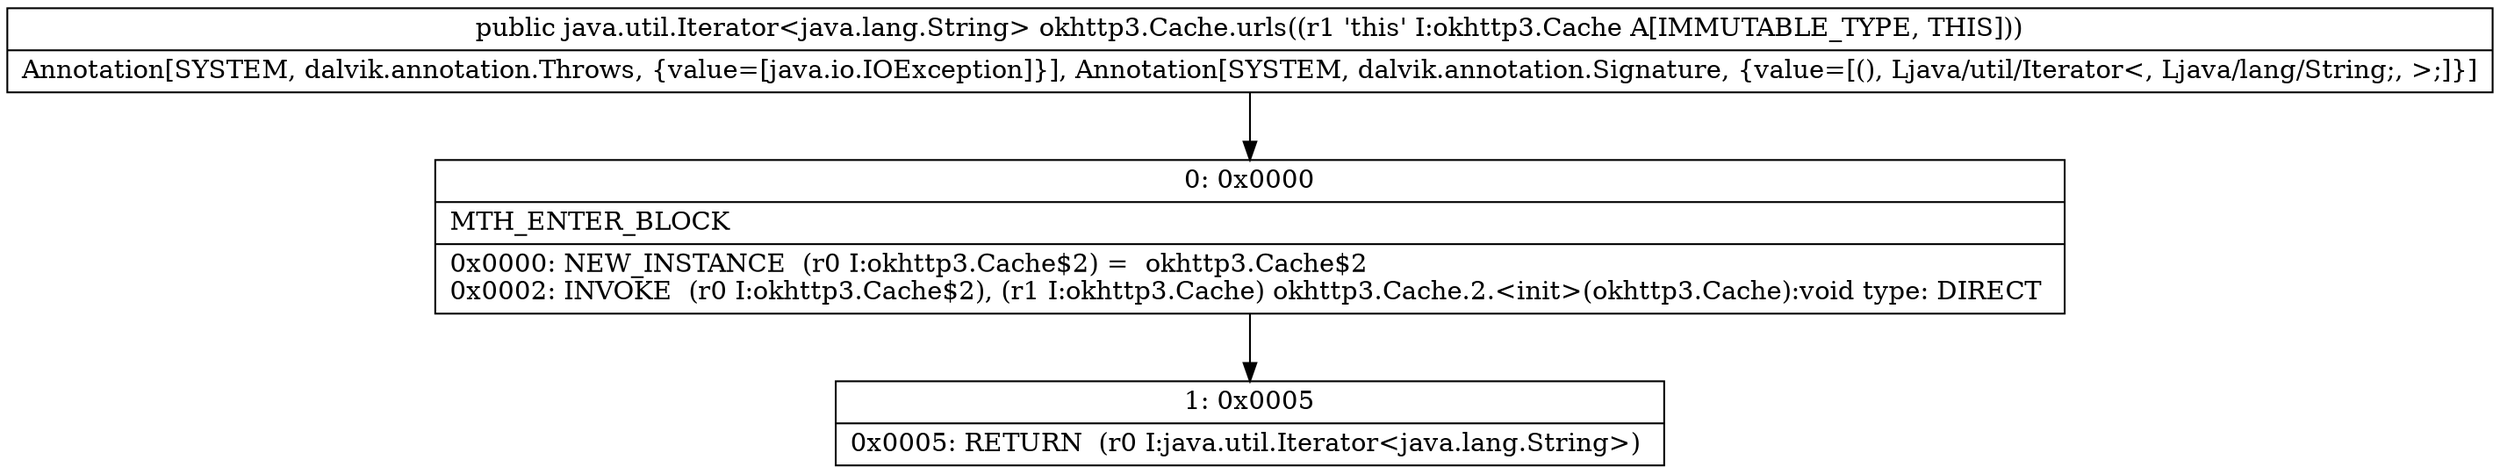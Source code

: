 digraph "CFG forokhttp3.Cache.urls()Ljava\/util\/Iterator;" {
Node_0 [shape=record,label="{0\:\ 0x0000|MTH_ENTER_BLOCK\l|0x0000: NEW_INSTANCE  (r0 I:okhttp3.Cache$2) =  okhttp3.Cache$2 \l0x0002: INVOKE  (r0 I:okhttp3.Cache$2), (r1 I:okhttp3.Cache) okhttp3.Cache.2.\<init\>(okhttp3.Cache):void type: DIRECT \l}"];
Node_1 [shape=record,label="{1\:\ 0x0005|0x0005: RETURN  (r0 I:java.util.Iterator\<java.lang.String\>) \l}"];
MethodNode[shape=record,label="{public java.util.Iterator\<java.lang.String\> okhttp3.Cache.urls((r1 'this' I:okhttp3.Cache A[IMMUTABLE_TYPE, THIS]))  | Annotation[SYSTEM, dalvik.annotation.Throws, \{value=[java.io.IOException]\}], Annotation[SYSTEM, dalvik.annotation.Signature, \{value=[(), Ljava\/util\/Iterator\<, Ljava\/lang\/String;, \>;]\}]\l}"];
MethodNode -> Node_0;
Node_0 -> Node_1;
}

